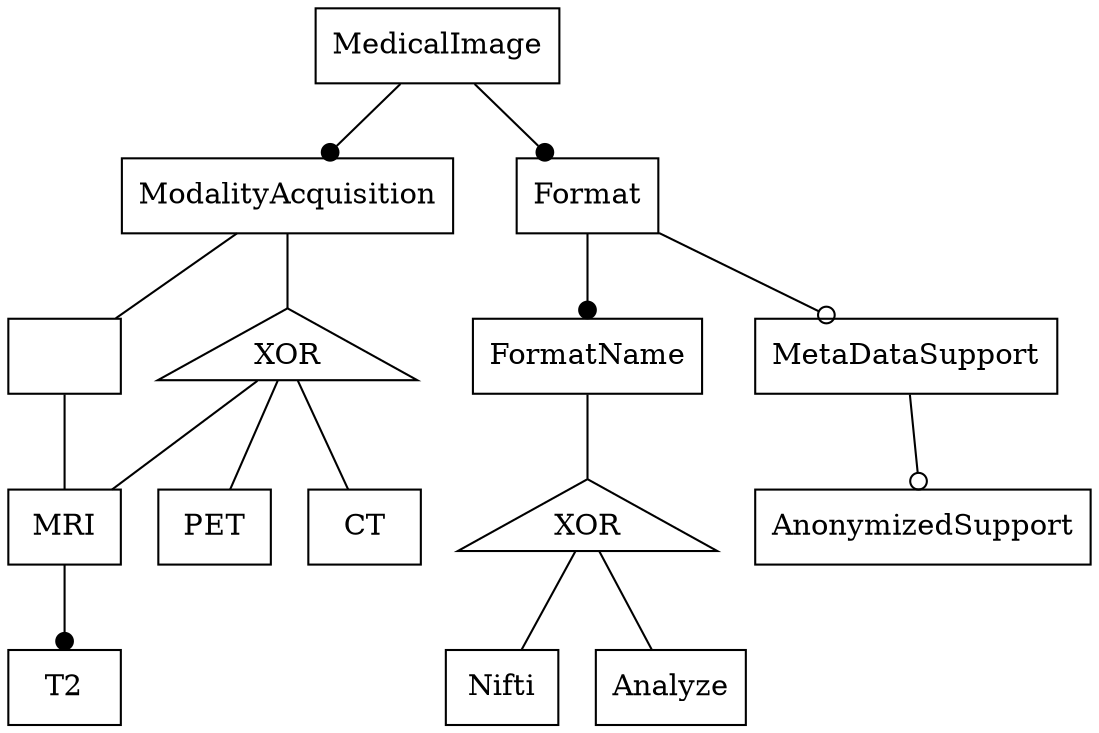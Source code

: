 digraph res1 {
graph [rankdir=TB];
node [shape=box];
edge [arrowhead=normal];
102[label="PET",]
103[label="Nifti",]
104[label="FormatName",]
105[label="MetaDataSupport",]
106[label="T2",]
107[label="MRI",]
108[label="MedicalImage",]
109[label="AnonymizedSupport",]
110[label="ModalityAcquisition",]
112[label="CT",]
113[label="Analyze",]
115[label="Format",]
107->106[arrowhead=dot];
117[label="XOR",shape="triangle",width=0.3]
104->117[arrowhead=none];
117->103[arrowhead=none];
117->113[arrowhead=none];
118[label="",]
110->118[arrowhead=none];
118->107[arrowhead=none];
108->110[arrowhead=dot];
115->105[arrowhead=odot];
115->104[arrowhead=dot];
119[label="XOR",shape="triangle",width=0.3]
110->119[arrowhead=none];
119->102[arrowhead=none];
119->112[arrowhead=none];
119->107[arrowhead=none];
105->109[arrowhead=odot];
108->115[arrowhead=dot];
}